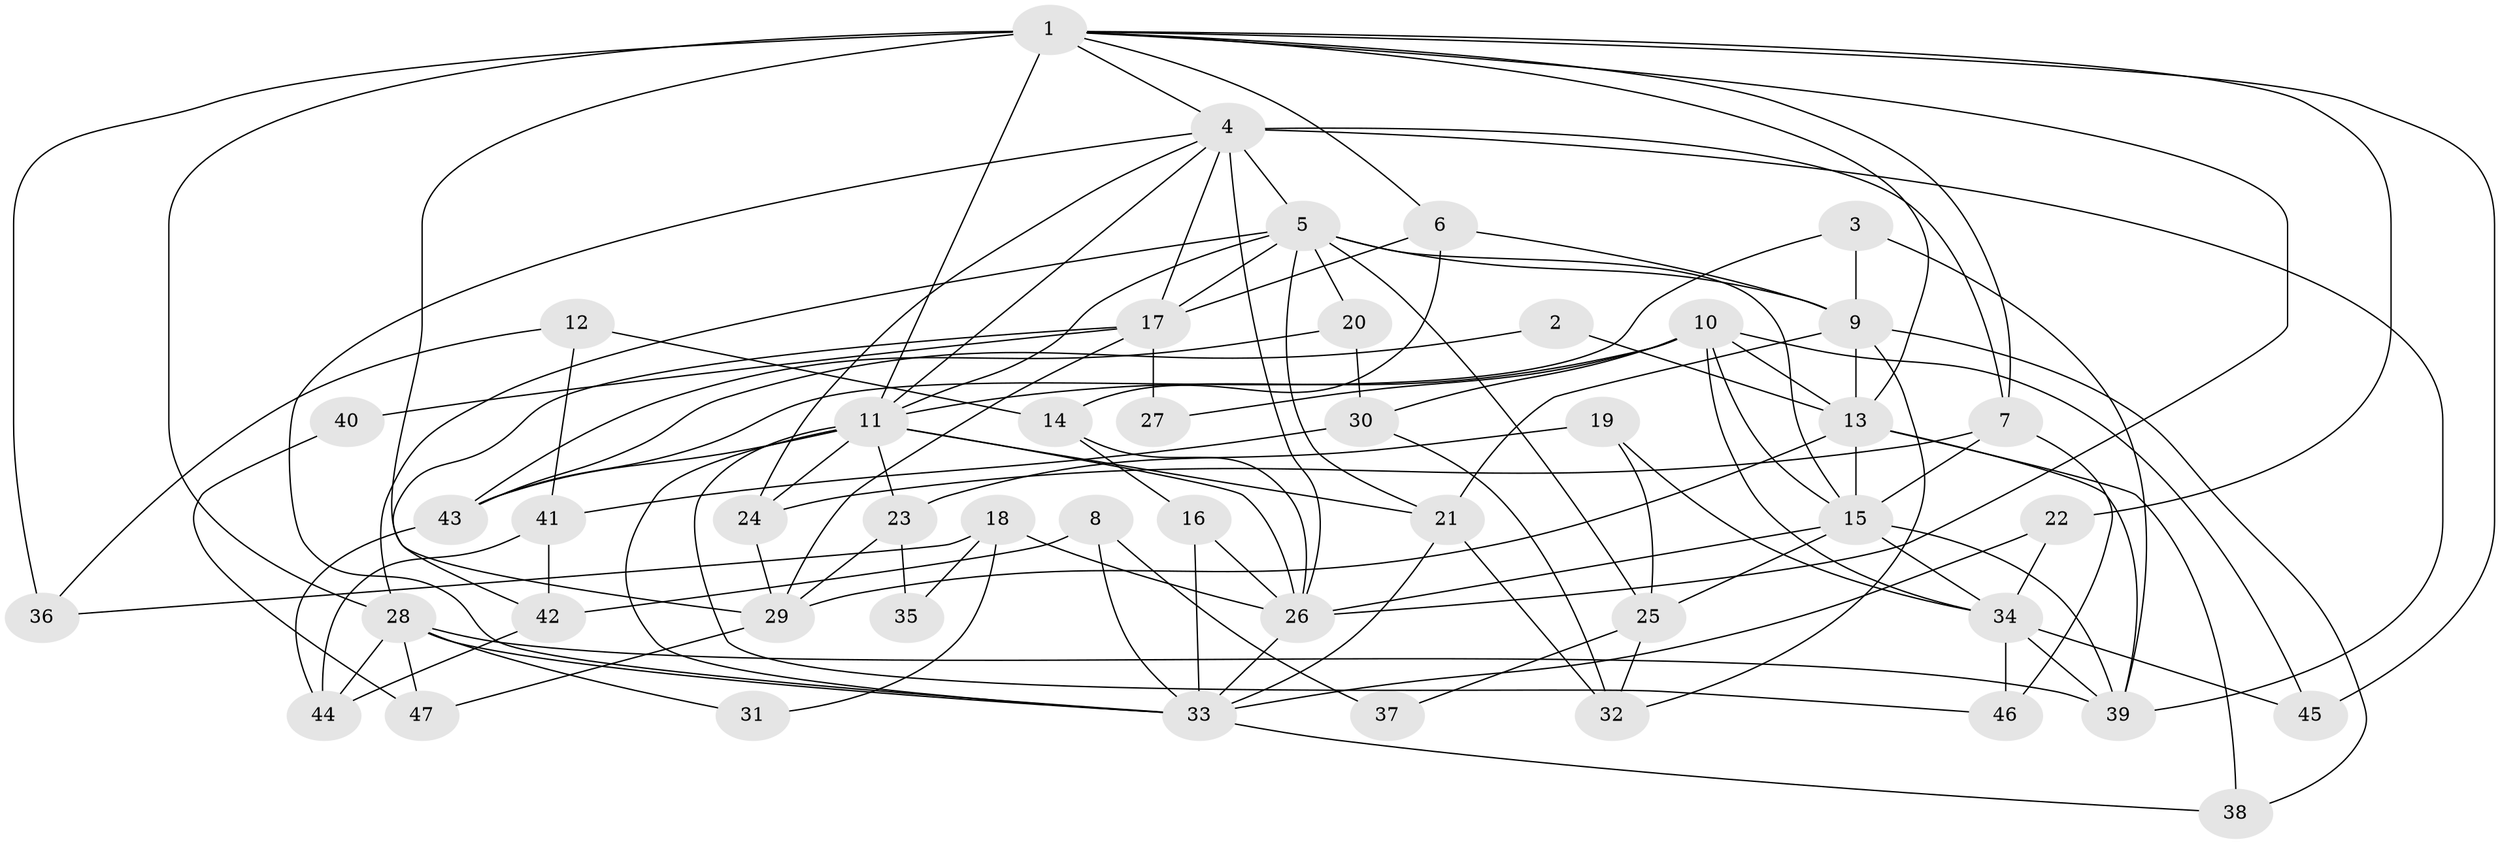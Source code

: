 // original degree distribution, {6: 0.053763440860215055, 3: 0.25806451612903225, 2: 0.15053763440860216, 4: 0.3010752688172043, 5: 0.17204301075268819, 7: 0.03225806451612903, 8: 0.021505376344086023, 13: 0.010752688172043012}
// Generated by graph-tools (version 1.1) at 2025/36/03/09/25 02:36:17]
// undirected, 47 vertices, 114 edges
graph export_dot {
graph [start="1"]
  node [color=gray90,style=filled];
  1;
  2;
  3;
  4;
  5;
  6;
  7;
  8;
  9;
  10;
  11;
  12;
  13;
  14;
  15;
  16;
  17;
  18;
  19;
  20;
  21;
  22;
  23;
  24;
  25;
  26;
  27;
  28;
  29;
  30;
  31;
  32;
  33;
  34;
  35;
  36;
  37;
  38;
  39;
  40;
  41;
  42;
  43;
  44;
  45;
  46;
  47;
  1 -- 4 [weight=1.0];
  1 -- 6 [weight=1.0];
  1 -- 7 [weight=1.0];
  1 -- 11 [weight=3.0];
  1 -- 13 [weight=1.0];
  1 -- 22 [weight=1.0];
  1 -- 26 [weight=1.0];
  1 -- 28 [weight=2.0];
  1 -- 29 [weight=1.0];
  1 -- 36 [weight=1.0];
  1 -- 45 [weight=1.0];
  2 -- 13 [weight=1.0];
  2 -- 43 [weight=1.0];
  3 -- 9 [weight=2.0];
  3 -- 39 [weight=1.0];
  3 -- 43 [weight=2.0];
  4 -- 5 [weight=1.0];
  4 -- 7 [weight=3.0];
  4 -- 11 [weight=1.0];
  4 -- 17 [weight=1.0];
  4 -- 24 [weight=1.0];
  4 -- 26 [weight=1.0];
  4 -- 33 [weight=1.0];
  4 -- 39 [weight=1.0];
  5 -- 9 [weight=1.0];
  5 -- 11 [weight=1.0];
  5 -- 15 [weight=1.0];
  5 -- 17 [weight=1.0];
  5 -- 20 [weight=1.0];
  5 -- 21 [weight=2.0];
  5 -- 25 [weight=1.0];
  5 -- 28 [weight=1.0];
  6 -- 9 [weight=1.0];
  6 -- 14 [weight=1.0];
  6 -- 17 [weight=1.0];
  7 -- 15 [weight=5.0];
  7 -- 24 [weight=1.0];
  7 -- 46 [weight=1.0];
  8 -- 33 [weight=1.0];
  8 -- 37 [weight=1.0];
  8 -- 42 [weight=1.0];
  9 -- 13 [weight=2.0];
  9 -- 21 [weight=1.0];
  9 -- 32 [weight=1.0];
  9 -- 38 [weight=1.0];
  10 -- 11 [weight=1.0];
  10 -- 13 [weight=1.0];
  10 -- 15 [weight=1.0];
  10 -- 27 [weight=1.0];
  10 -- 30 [weight=1.0];
  10 -- 34 [weight=1.0];
  10 -- 45 [weight=2.0];
  11 -- 21 [weight=1.0];
  11 -- 23 [weight=1.0];
  11 -- 24 [weight=1.0];
  11 -- 26 [weight=1.0];
  11 -- 33 [weight=1.0];
  11 -- 43 [weight=1.0];
  11 -- 46 [weight=1.0];
  12 -- 14 [weight=1.0];
  12 -- 36 [weight=1.0];
  12 -- 41 [weight=1.0];
  13 -- 15 [weight=1.0];
  13 -- 29 [weight=1.0];
  13 -- 38 [weight=1.0];
  13 -- 39 [weight=1.0];
  14 -- 16 [weight=1.0];
  14 -- 26 [weight=1.0];
  15 -- 25 [weight=1.0];
  15 -- 26 [weight=1.0];
  15 -- 34 [weight=1.0];
  15 -- 39 [weight=1.0];
  16 -- 26 [weight=1.0];
  16 -- 33 [weight=1.0];
  17 -- 27 [weight=1.0];
  17 -- 29 [weight=1.0];
  17 -- 40 [weight=1.0];
  17 -- 42 [weight=1.0];
  18 -- 26 [weight=1.0];
  18 -- 31 [weight=1.0];
  18 -- 35 [weight=1.0];
  18 -- 36 [weight=1.0];
  19 -- 23 [weight=1.0];
  19 -- 25 [weight=1.0];
  19 -- 34 [weight=1.0];
  20 -- 30 [weight=1.0];
  20 -- 43 [weight=1.0];
  21 -- 32 [weight=1.0];
  21 -- 33 [weight=2.0];
  22 -- 33 [weight=1.0];
  22 -- 34 [weight=1.0];
  23 -- 29 [weight=1.0];
  23 -- 35 [weight=1.0];
  24 -- 29 [weight=1.0];
  25 -- 32 [weight=1.0];
  25 -- 37 [weight=1.0];
  26 -- 33 [weight=1.0];
  28 -- 31 [weight=1.0];
  28 -- 33 [weight=2.0];
  28 -- 39 [weight=1.0];
  28 -- 44 [weight=1.0];
  28 -- 47 [weight=1.0];
  29 -- 47 [weight=1.0];
  30 -- 32 [weight=1.0];
  30 -- 41 [weight=1.0];
  33 -- 38 [weight=1.0];
  34 -- 39 [weight=1.0];
  34 -- 45 [weight=1.0];
  34 -- 46 [weight=1.0];
  40 -- 47 [weight=1.0];
  41 -- 42 [weight=1.0];
  41 -- 44 [weight=1.0];
  42 -- 44 [weight=1.0];
  43 -- 44 [weight=1.0];
}
